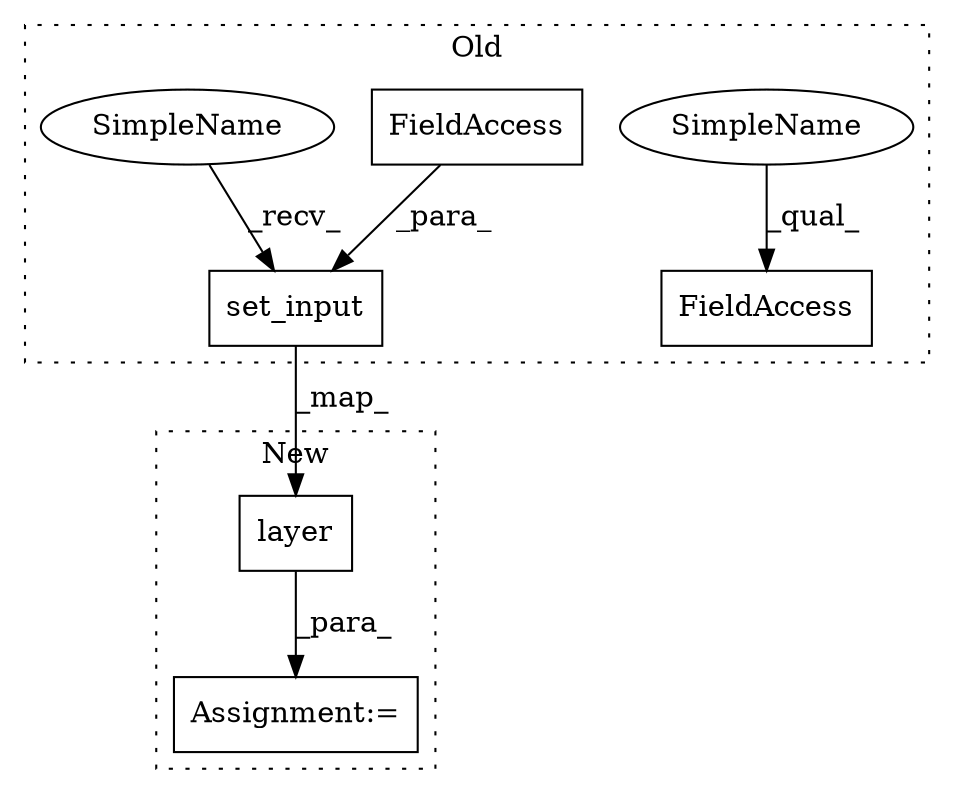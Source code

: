 digraph G {
subgraph cluster0 {
1 [label="set_input" a="32" s="30547,30598" l="10,1" shape="box"];
3 [label="FieldAccess" a="22" s="30628" l="12" shape="box"];
5 [label="FieldAccess" a="22" s="30587" l="11" shape="box"];
6 [label="SimpleName" a="42" s="30628" l="5" shape="ellipse"];
7 [label="SimpleName" a="42" s="30541" l="5" shape="ellipse"];
label = "Old";
style="dotted";
}
subgraph cluster1 {
2 [label="layer" a="32" s="30718,30753" l="6,1" shape="box"];
4 [label="Assignment:=" a="7" s="30717" l="1" shape="box"];
label = "New";
style="dotted";
}
1 -> 2 [label="_map_"];
2 -> 4 [label="_para_"];
5 -> 1 [label="_para_"];
6 -> 3 [label="_qual_"];
7 -> 1 [label="_recv_"];
}